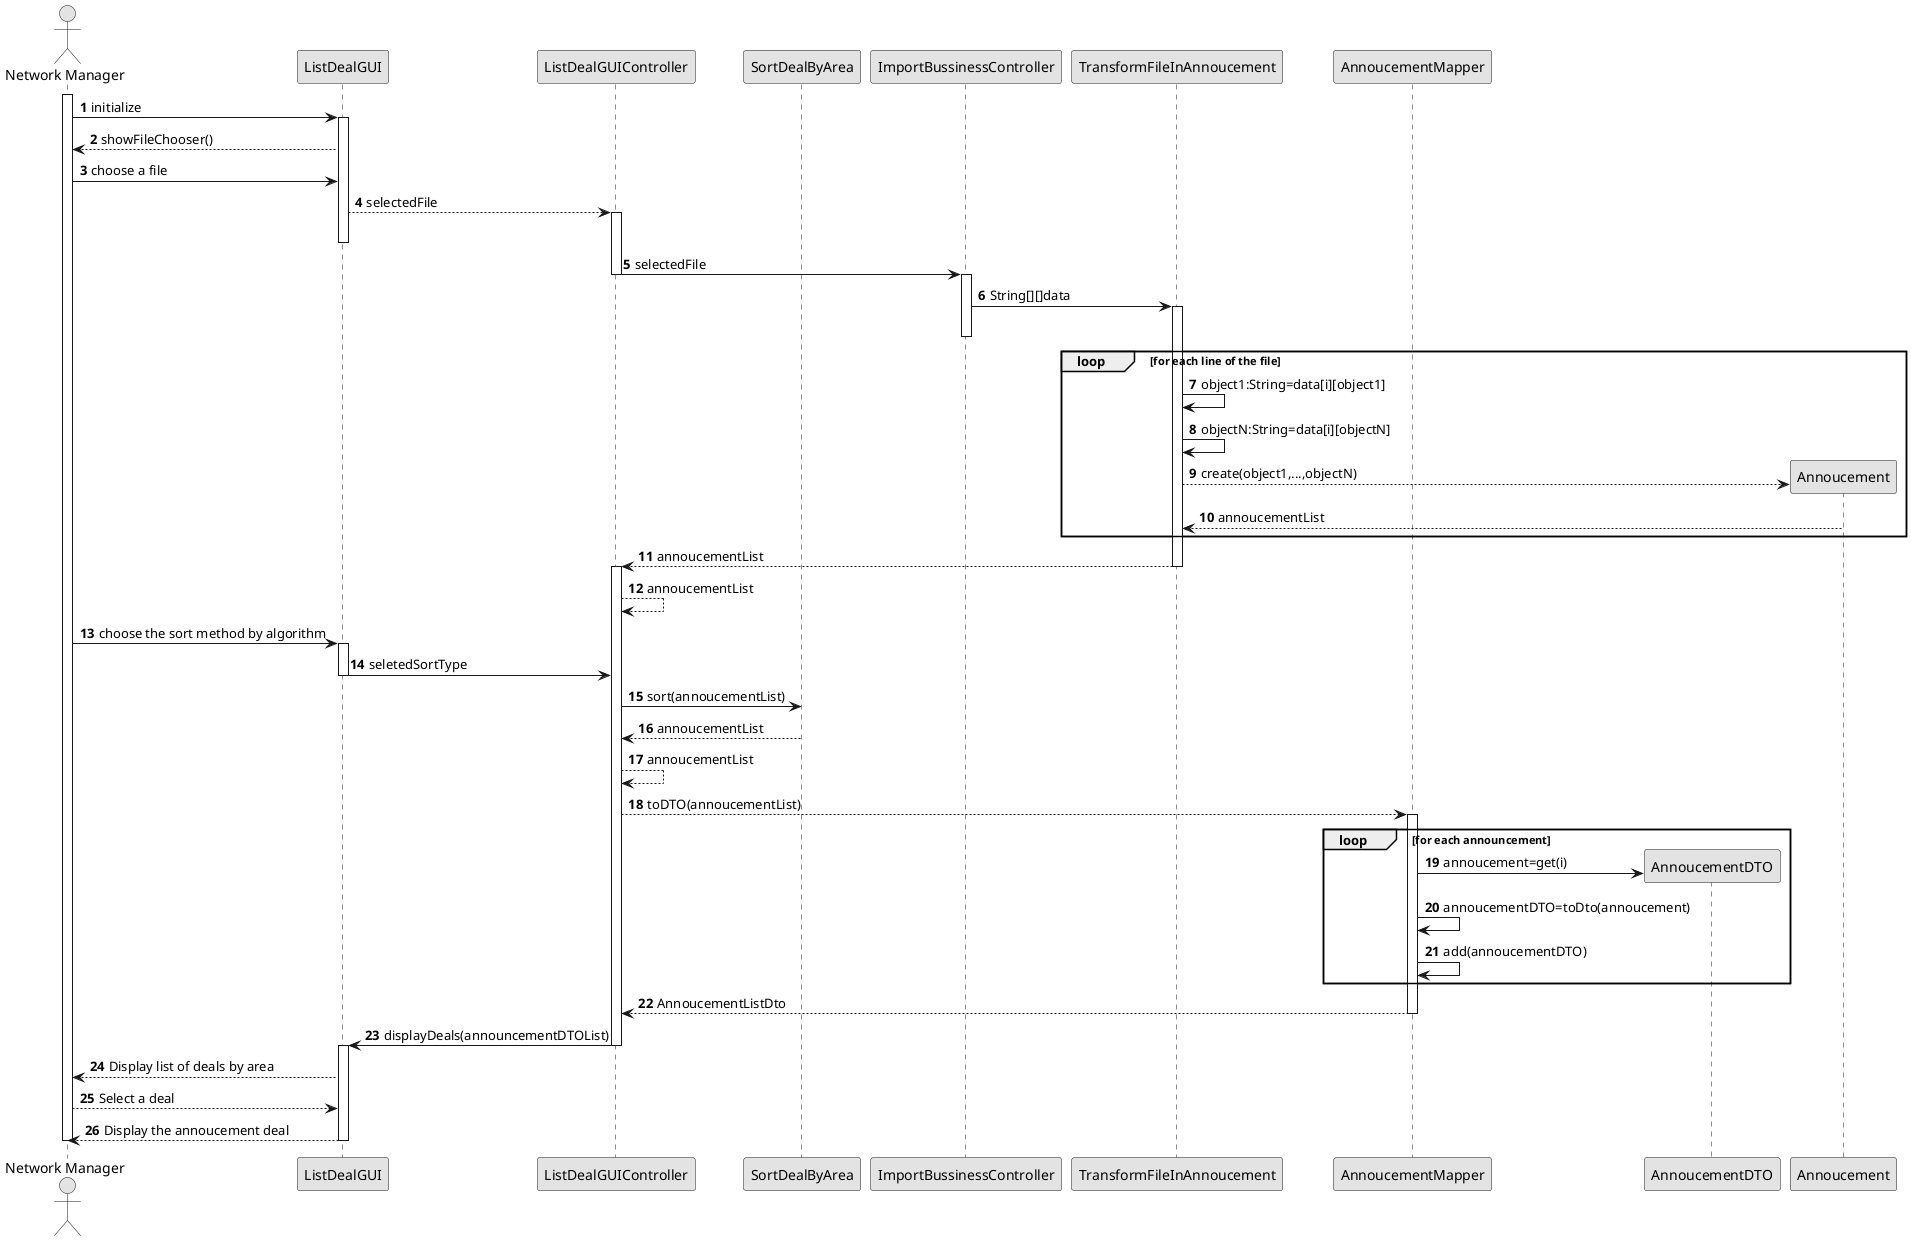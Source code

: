 @startuml
skinparam monochrome true
skinparam packageStyle rectangle
skinparam shadowing false

autonumber

'hide footbox
actor "Network Manager" as ADM
participant "ListDealGUI" as GUI
participant "ListDealGUIController" as GUIController
participant "SortDealByArea" as SortDeal
participant "ImportBussinessController" as ImportController
participant "TransformFileInAnnoucement" as Transformer
participant "AnnoucementMapper" as Mapper
participant "AnnoucementDTO" as DTO




activate ADM

ADM->GUI : initialize
activate GUI
ADM <-- GUI : showFileChooser()


ADM -> GUI : choose a file

GUI --> GUIController : selectedFile
activate GUIController
deactivate GUI
GUIController -> ImportController : selectedFile
deactivate GUIController

activate ImportController
ImportController->Transformer:String[][]data
activate Transformer
deactivate ImportController

loop for each line of the file
Transformer->Transformer:object1:String=data[i][object1]
Transformer->Transformer:objectN:String=data[i][objectN]

Transformer-->Annoucement**:create(object1,...,objectN)

Transformer<--Annoucement:annoucementList

end

Transformer-->GUIController: annoucementList
deactivate Transformer
activate GUIController

GUIController-->GUIController:annoucementList

ADM->GUI:choose the sort method by algorithm
activate GUI

GUI->GUIController:seletedSortType
deactivate GUI
GUIController->SortDeal:sort(annoucementList)

SortDeal-->GUIController:annoucementList

GUIController-->GUIController:annoucementList

GUIController-->Mapper:toDTO(annoucementList)
activate Mapper
loop for each announcement
Mapper->DTO**: annoucement=get(i)
Mapper->Mapper:annoucementDTO=toDto(annoucement)
Mapper->Mapper:add(annoucementDTO)
end

                                    Mapper --> GUIController : AnnoucementListDto
                                    deactivate Mapper


deactivate Mapper

GUIController -> GUI : displayDeals(announcementDTOList)
 deactivate GUIController
activate GUI

GUI --> ADM : Display list of deals by area

GUI <-- ADM : Select a deal

ADM <-- GUI : Display the annoucement deal

deactivate GUI
deactivate GUIController
deactivate ADM


@enduml
